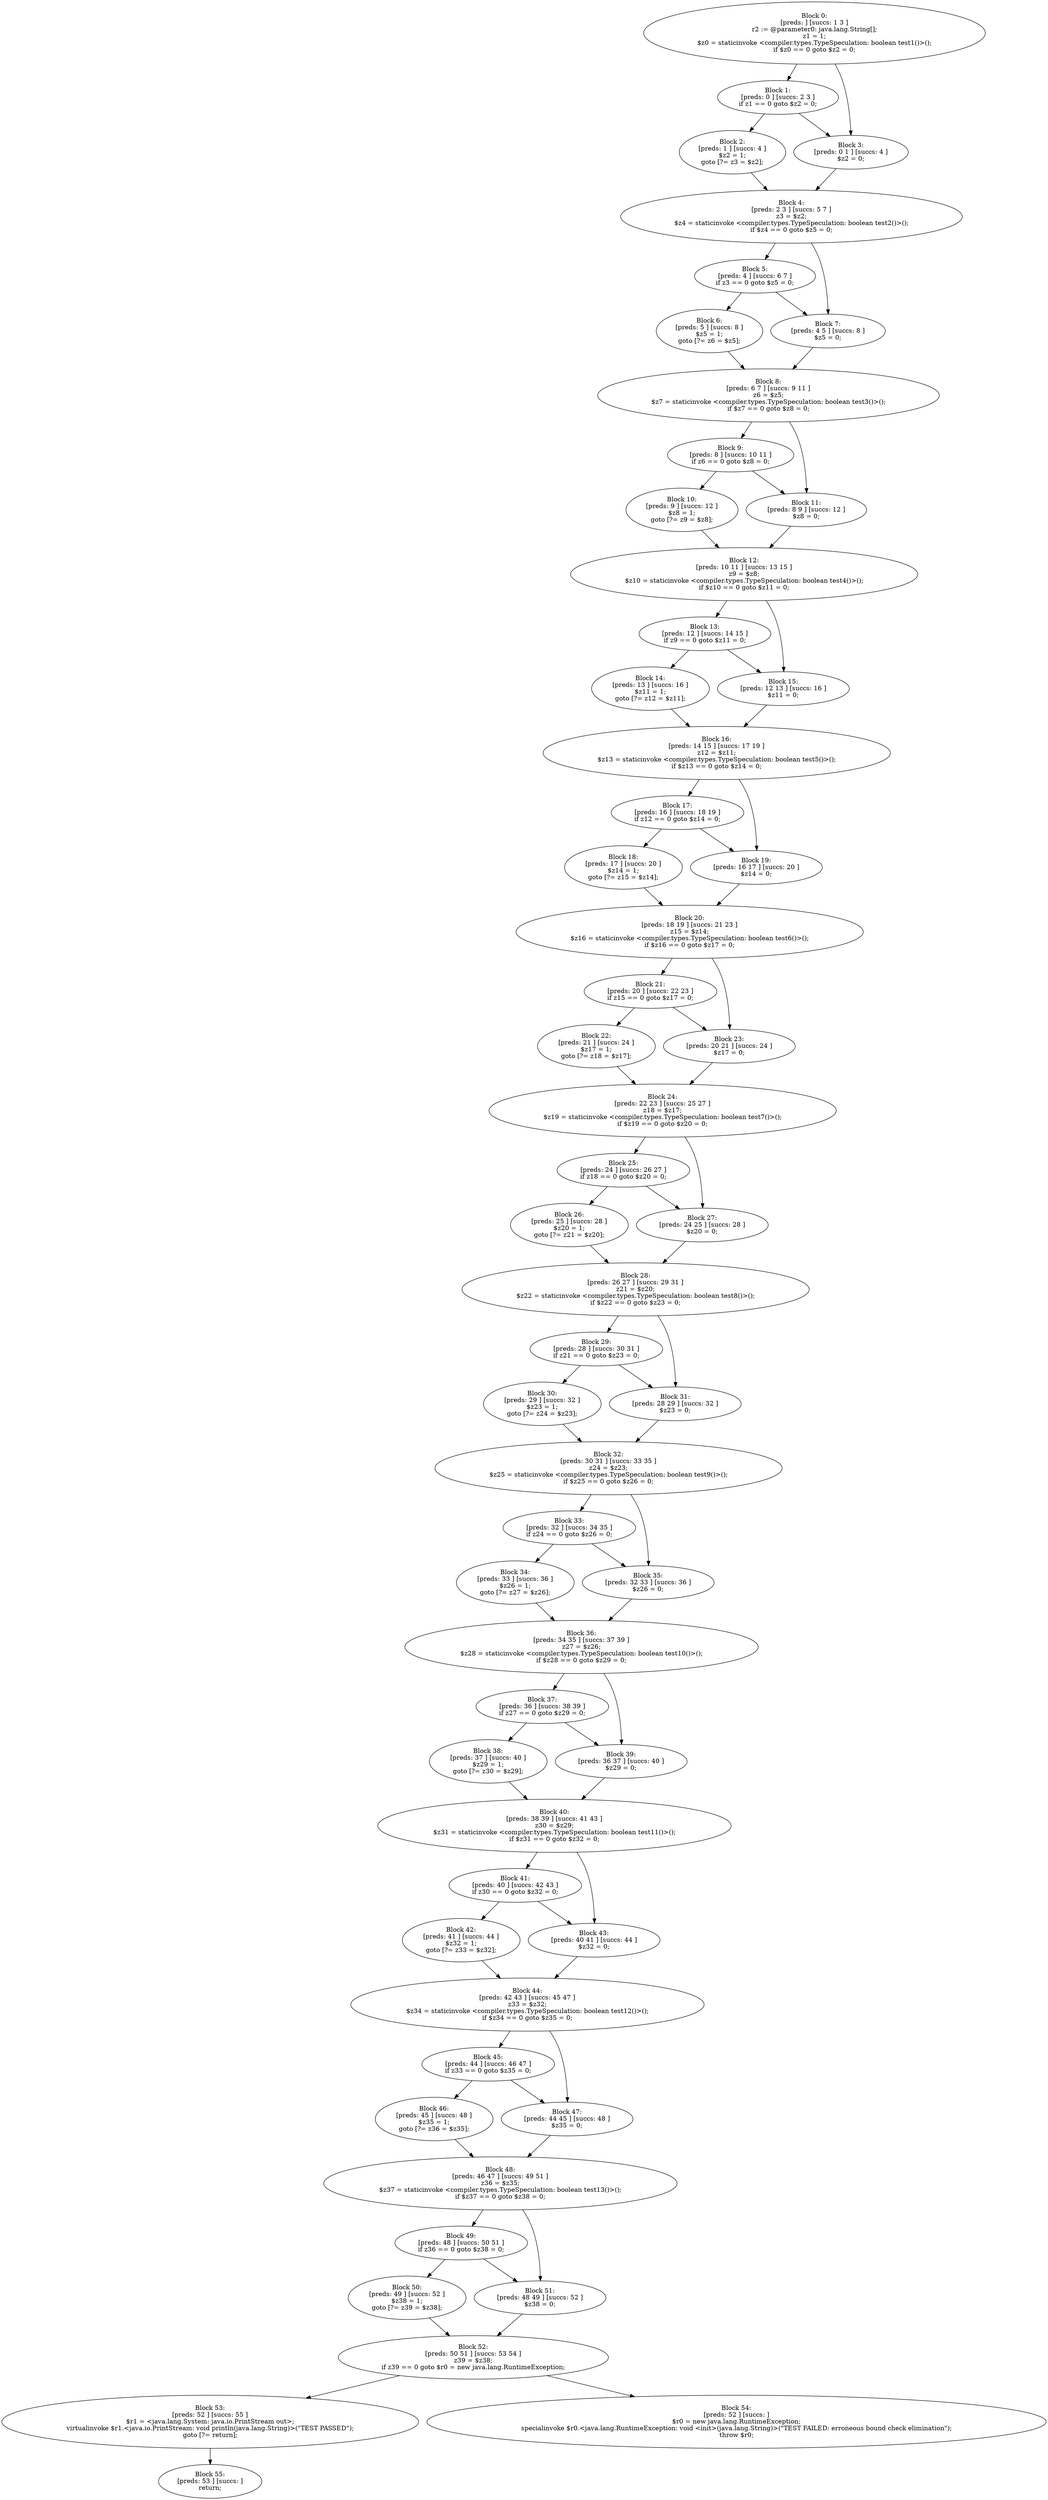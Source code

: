 digraph "unitGraph" {
    "Block 0:
[preds: ] [succs: 1 3 ]
r2 := @parameter0: java.lang.String[];
z1 = 1;
$z0 = staticinvoke <compiler.types.TypeSpeculation: boolean test1()>();
if $z0 == 0 goto $z2 = 0;
"
    "Block 1:
[preds: 0 ] [succs: 2 3 ]
if z1 == 0 goto $z2 = 0;
"
    "Block 2:
[preds: 1 ] [succs: 4 ]
$z2 = 1;
goto [?= z3 = $z2];
"
    "Block 3:
[preds: 0 1 ] [succs: 4 ]
$z2 = 0;
"
    "Block 4:
[preds: 2 3 ] [succs: 5 7 ]
z3 = $z2;
$z4 = staticinvoke <compiler.types.TypeSpeculation: boolean test2()>();
if $z4 == 0 goto $z5 = 0;
"
    "Block 5:
[preds: 4 ] [succs: 6 7 ]
if z3 == 0 goto $z5 = 0;
"
    "Block 6:
[preds: 5 ] [succs: 8 ]
$z5 = 1;
goto [?= z6 = $z5];
"
    "Block 7:
[preds: 4 5 ] [succs: 8 ]
$z5 = 0;
"
    "Block 8:
[preds: 6 7 ] [succs: 9 11 ]
z6 = $z5;
$z7 = staticinvoke <compiler.types.TypeSpeculation: boolean test3()>();
if $z7 == 0 goto $z8 = 0;
"
    "Block 9:
[preds: 8 ] [succs: 10 11 ]
if z6 == 0 goto $z8 = 0;
"
    "Block 10:
[preds: 9 ] [succs: 12 ]
$z8 = 1;
goto [?= z9 = $z8];
"
    "Block 11:
[preds: 8 9 ] [succs: 12 ]
$z8 = 0;
"
    "Block 12:
[preds: 10 11 ] [succs: 13 15 ]
z9 = $z8;
$z10 = staticinvoke <compiler.types.TypeSpeculation: boolean test4()>();
if $z10 == 0 goto $z11 = 0;
"
    "Block 13:
[preds: 12 ] [succs: 14 15 ]
if z9 == 0 goto $z11 = 0;
"
    "Block 14:
[preds: 13 ] [succs: 16 ]
$z11 = 1;
goto [?= z12 = $z11];
"
    "Block 15:
[preds: 12 13 ] [succs: 16 ]
$z11 = 0;
"
    "Block 16:
[preds: 14 15 ] [succs: 17 19 ]
z12 = $z11;
$z13 = staticinvoke <compiler.types.TypeSpeculation: boolean test5()>();
if $z13 == 0 goto $z14 = 0;
"
    "Block 17:
[preds: 16 ] [succs: 18 19 ]
if z12 == 0 goto $z14 = 0;
"
    "Block 18:
[preds: 17 ] [succs: 20 ]
$z14 = 1;
goto [?= z15 = $z14];
"
    "Block 19:
[preds: 16 17 ] [succs: 20 ]
$z14 = 0;
"
    "Block 20:
[preds: 18 19 ] [succs: 21 23 ]
z15 = $z14;
$z16 = staticinvoke <compiler.types.TypeSpeculation: boolean test6()>();
if $z16 == 0 goto $z17 = 0;
"
    "Block 21:
[preds: 20 ] [succs: 22 23 ]
if z15 == 0 goto $z17 = 0;
"
    "Block 22:
[preds: 21 ] [succs: 24 ]
$z17 = 1;
goto [?= z18 = $z17];
"
    "Block 23:
[preds: 20 21 ] [succs: 24 ]
$z17 = 0;
"
    "Block 24:
[preds: 22 23 ] [succs: 25 27 ]
z18 = $z17;
$z19 = staticinvoke <compiler.types.TypeSpeculation: boolean test7()>();
if $z19 == 0 goto $z20 = 0;
"
    "Block 25:
[preds: 24 ] [succs: 26 27 ]
if z18 == 0 goto $z20 = 0;
"
    "Block 26:
[preds: 25 ] [succs: 28 ]
$z20 = 1;
goto [?= z21 = $z20];
"
    "Block 27:
[preds: 24 25 ] [succs: 28 ]
$z20 = 0;
"
    "Block 28:
[preds: 26 27 ] [succs: 29 31 ]
z21 = $z20;
$z22 = staticinvoke <compiler.types.TypeSpeculation: boolean test8()>();
if $z22 == 0 goto $z23 = 0;
"
    "Block 29:
[preds: 28 ] [succs: 30 31 ]
if z21 == 0 goto $z23 = 0;
"
    "Block 30:
[preds: 29 ] [succs: 32 ]
$z23 = 1;
goto [?= z24 = $z23];
"
    "Block 31:
[preds: 28 29 ] [succs: 32 ]
$z23 = 0;
"
    "Block 32:
[preds: 30 31 ] [succs: 33 35 ]
z24 = $z23;
$z25 = staticinvoke <compiler.types.TypeSpeculation: boolean test9()>();
if $z25 == 0 goto $z26 = 0;
"
    "Block 33:
[preds: 32 ] [succs: 34 35 ]
if z24 == 0 goto $z26 = 0;
"
    "Block 34:
[preds: 33 ] [succs: 36 ]
$z26 = 1;
goto [?= z27 = $z26];
"
    "Block 35:
[preds: 32 33 ] [succs: 36 ]
$z26 = 0;
"
    "Block 36:
[preds: 34 35 ] [succs: 37 39 ]
z27 = $z26;
$z28 = staticinvoke <compiler.types.TypeSpeculation: boolean test10()>();
if $z28 == 0 goto $z29 = 0;
"
    "Block 37:
[preds: 36 ] [succs: 38 39 ]
if z27 == 0 goto $z29 = 0;
"
    "Block 38:
[preds: 37 ] [succs: 40 ]
$z29 = 1;
goto [?= z30 = $z29];
"
    "Block 39:
[preds: 36 37 ] [succs: 40 ]
$z29 = 0;
"
    "Block 40:
[preds: 38 39 ] [succs: 41 43 ]
z30 = $z29;
$z31 = staticinvoke <compiler.types.TypeSpeculation: boolean test11()>();
if $z31 == 0 goto $z32 = 0;
"
    "Block 41:
[preds: 40 ] [succs: 42 43 ]
if z30 == 0 goto $z32 = 0;
"
    "Block 42:
[preds: 41 ] [succs: 44 ]
$z32 = 1;
goto [?= z33 = $z32];
"
    "Block 43:
[preds: 40 41 ] [succs: 44 ]
$z32 = 0;
"
    "Block 44:
[preds: 42 43 ] [succs: 45 47 ]
z33 = $z32;
$z34 = staticinvoke <compiler.types.TypeSpeculation: boolean test12()>();
if $z34 == 0 goto $z35 = 0;
"
    "Block 45:
[preds: 44 ] [succs: 46 47 ]
if z33 == 0 goto $z35 = 0;
"
    "Block 46:
[preds: 45 ] [succs: 48 ]
$z35 = 1;
goto [?= z36 = $z35];
"
    "Block 47:
[preds: 44 45 ] [succs: 48 ]
$z35 = 0;
"
    "Block 48:
[preds: 46 47 ] [succs: 49 51 ]
z36 = $z35;
$z37 = staticinvoke <compiler.types.TypeSpeculation: boolean test13()>();
if $z37 == 0 goto $z38 = 0;
"
    "Block 49:
[preds: 48 ] [succs: 50 51 ]
if z36 == 0 goto $z38 = 0;
"
    "Block 50:
[preds: 49 ] [succs: 52 ]
$z38 = 1;
goto [?= z39 = $z38];
"
    "Block 51:
[preds: 48 49 ] [succs: 52 ]
$z38 = 0;
"
    "Block 52:
[preds: 50 51 ] [succs: 53 54 ]
z39 = $z38;
if z39 == 0 goto $r0 = new java.lang.RuntimeException;
"
    "Block 53:
[preds: 52 ] [succs: 55 ]
$r1 = <java.lang.System: java.io.PrintStream out>;
virtualinvoke $r1.<java.io.PrintStream: void println(java.lang.String)>(\"TEST PASSED\");
goto [?= return];
"
    "Block 54:
[preds: 52 ] [succs: ]
$r0 = new java.lang.RuntimeException;
specialinvoke $r0.<java.lang.RuntimeException: void <init>(java.lang.String)>(\"TEST FAILED: erroneous bound check elimination\");
throw $r0;
"
    "Block 55:
[preds: 53 ] [succs: ]
return;
"
    "Block 0:
[preds: ] [succs: 1 3 ]
r2 := @parameter0: java.lang.String[];
z1 = 1;
$z0 = staticinvoke <compiler.types.TypeSpeculation: boolean test1()>();
if $z0 == 0 goto $z2 = 0;
"->"Block 1:
[preds: 0 ] [succs: 2 3 ]
if z1 == 0 goto $z2 = 0;
";
    "Block 0:
[preds: ] [succs: 1 3 ]
r2 := @parameter0: java.lang.String[];
z1 = 1;
$z0 = staticinvoke <compiler.types.TypeSpeculation: boolean test1()>();
if $z0 == 0 goto $z2 = 0;
"->"Block 3:
[preds: 0 1 ] [succs: 4 ]
$z2 = 0;
";
    "Block 1:
[preds: 0 ] [succs: 2 3 ]
if z1 == 0 goto $z2 = 0;
"->"Block 2:
[preds: 1 ] [succs: 4 ]
$z2 = 1;
goto [?= z3 = $z2];
";
    "Block 1:
[preds: 0 ] [succs: 2 3 ]
if z1 == 0 goto $z2 = 0;
"->"Block 3:
[preds: 0 1 ] [succs: 4 ]
$z2 = 0;
";
    "Block 2:
[preds: 1 ] [succs: 4 ]
$z2 = 1;
goto [?= z3 = $z2];
"->"Block 4:
[preds: 2 3 ] [succs: 5 7 ]
z3 = $z2;
$z4 = staticinvoke <compiler.types.TypeSpeculation: boolean test2()>();
if $z4 == 0 goto $z5 = 0;
";
    "Block 3:
[preds: 0 1 ] [succs: 4 ]
$z2 = 0;
"->"Block 4:
[preds: 2 3 ] [succs: 5 7 ]
z3 = $z2;
$z4 = staticinvoke <compiler.types.TypeSpeculation: boolean test2()>();
if $z4 == 0 goto $z5 = 0;
";
    "Block 4:
[preds: 2 3 ] [succs: 5 7 ]
z3 = $z2;
$z4 = staticinvoke <compiler.types.TypeSpeculation: boolean test2()>();
if $z4 == 0 goto $z5 = 0;
"->"Block 5:
[preds: 4 ] [succs: 6 7 ]
if z3 == 0 goto $z5 = 0;
";
    "Block 4:
[preds: 2 3 ] [succs: 5 7 ]
z3 = $z2;
$z4 = staticinvoke <compiler.types.TypeSpeculation: boolean test2()>();
if $z4 == 0 goto $z5 = 0;
"->"Block 7:
[preds: 4 5 ] [succs: 8 ]
$z5 = 0;
";
    "Block 5:
[preds: 4 ] [succs: 6 7 ]
if z3 == 0 goto $z5 = 0;
"->"Block 6:
[preds: 5 ] [succs: 8 ]
$z5 = 1;
goto [?= z6 = $z5];
";
    "Block 5:
[preds: 4 ] [succs: 6 7 ]
if z3 == 0 goto $z5 = 0;
"->"Block 7:
[preds: 4 5 ] [succs: 8 ]
$z5 = 0;
";
    "Block 6:
[preds: 5 ] [succs: 8 ]
$z5 = 1;
goto [?= z6 = $z5];
"->"Block 8:
[preds: 6 7 ] [succs: 9 11 ]
z6 = $z5;
$z7 = staticinvoke <compiler.types.TypeSpeculation: boolean test3()>();
if $z7 == 0 goto $z8 = 0;
";
    "Block 7:
[preds: 4 5 ] [succs: 8 ]
$z5 = 0;
"->"Block 8:
[preds: 6 7 ] [succs: 9 11 ]
z6 = $z5;
$z7 = staticinvoke <compiler.types.TypeSpeculation: boolean test3()>();
if $z7 == 0 goto $z8 = 0;
";
    "Block 8:
[preds: 6 7 ] [succs: 9 11 ]
z6 = $z5;
$z7 = staticinvoke <compiler.types.TypeSpeculation: boolean test3()>();
if $z7 == 0 goto $z8 = 0;
"->"Block 9:
[preds: 8 ] [succs: 10 11 ]
if z6 == 0 goto $z8 = 0;
";
    "Block 8:
[preds: 6 7 ] [succs: 9 11 ]
z6 = $z5;
$z7 = staticinvoke <compiler.types.TypeSpeculation: boolean test3()>();
if $z7 == 0 goto $z8 = 0;
"->"Block 11:
[preds: 8 9 ] [succs: 12 ]
$z8 = 0;
";
    "Block 9:
[preds: 8 ] [succs: 10 11 ]
if z6 == 0 goto $z8 = 0;
"->"Block 10:
[preds: 9 ] [succs: 12 ]
$z8 = 1;
goto [?= z9 = $z8];
";
    "Block 9:
[preds: 8 ] [succs: 10 11 ]
if z6 == 0 goto $z8 = 0;
"->"Block 11:
[preds: 8 9 ] [succs: 12 ]
$z8 = 0;
";
    "Block 10:
[preds: 9 ] [succs: 12 ]
$z8 = 1;
goto [?= z9 = $z8];
"->"Block 12:
[preds: 10 11 ] [succs: 13 15 ]
z9 = $z8;
$z10 = staticinvoke <compiler.types.TypeSpeculation: boolean test4()>();
if $z10 == 0 goto $z11 = 0;
";
    "Block 11:
[preds: 8 9 ] [succs: 12 ]
$z8 = 0;
"->"Block 12:
[preds: 10 11 ] [succs: 13 15 ]
z9 = $z8;
$z10 = staticinvoke <compiler.types.TypeSpeculation: boolean test4()>();
if $z10 == 0 goto $z11 = 0;
";
    "Block 12:
[preds: 10 11 ] [succs: 13 15 ]
z9 = $z8;
$z10 = staticinvoke <compiler.types.TypeSpeculation: boolean test4()>();
if $z10 == 0 goto $z11 = 0;
"->"Block 13:
[preds: 12 ] [succs: 14 15 ]
if z9 == 0 goto $z11 = 0;
";
    "Block 12:
[preds: 10 11 ] [succs: 13 15 ]
z9 = $z8;
$z10 = staticinvoke <compiler.types.TypeSpeculation: boolean test4()>();
if $z10 == 0 goto $z11 = 0;
"->"Block 15:
[preds: 12 13 ] [succs: 16 ]
$z11 = 0;
";
    "Block 13:
[preds: 12 ] [succs: 14 15 ]
if z9 == 0 goto $z11 = 0;
"->"Block 14:
[preds: 13 ] [succs: 16 ]
$z11 = 1;
goto [?= z12 = $z11];
";
    "Block 13:
[preds: 12 ] [succs: 14 15 ]
if z9 == 0 goto $z11 = 0;
"->"Block 15:
[preds: 12 13 ] [succs: 16 ]
$z11 = 0;
";
    "Block 14:
[preds: 13 ] [succs: 16 ]
$z11 = 1;
goto [?= z12 = $z11];
"->"Block 16:
[preds: 14 15 ] [succs: 17 19 ]
z12 = $z11;
$z13 = staticinvoke <compiler.types.TypeSpeculation: boolean test5()>();
if $z13 == 0 goto $z14 = 0;
";
    "Block 15:
[preds: 12 13 ] [succs: 16 ]
$z11 = 0;
"->"Block 16:
[preds: 14 15 ] [succs: 17 19 ]
z12 = $z11;
$z13 = staticinvoke <compiler.types.TypeSpeculation: boolean test5()>();
if $z13 == 0 goto $z14 = 0;
";
    "Block 16:
[preds: 14 15 ] [succs: 17 19 ]
z12 = $z11;
$z13 = staticinvoke <compiler.types.TypeSpeculation: boolean test5()>();
if $z13 == 0 goto $z14 = 0;
"->"Block 17:
[preds: 16 ] [succs: 18 19 ]
if z12 == 0 goto $z14 = 0;
";
    "Block 16:
[preds: 14 15 ] [succs: 17 19 ]
z12 = $z11;
$z13 = staticinvoke <compiler.types.TypeSpeculation: boolean test5()>();
if $z13 == 0 goto $z14 = 0;
"->"Block 19:
[preds: 16 17 ] [succs: 20 ]
$z14 = 0;
";
    "Block 17:
[preds: 16 ] [succs: 18 19 ]
if z12 == 0 goto $z14 = 0;
"->"Block 18:
[preds: 17 ] [succs: 20 ]
$z14 = 1;
goto [?= z15 = $z14];
";
    "Block 17:
[preds: 16 ] [succs: 18 19 ]
if z12 == 0 goto $z14 = 0;
"->"Block 19:
[preds: 16 17 ] [succs: 20 ]
$z14 = 0;
";
    "Block 18:
[preds: 17 ] [succs: 20 ]
$z14 = 1;
goto [?= z15 = $z14];
"->"Block 20:
[preds: 18 19 ] [succs: 21 23 ]
z15 = $z14;
$z16 = staticinvoke <compiler.types.TypeSpeculation: boolean test6()>();
if $z16 == 0 goto $z17 = 0;
";
    "Block 19:
[preds: 16 17 ] [succs: 20 ]
$z14 = 0;
"->"Block 20:
[preds: 18 19 ] [succs: 21 23 ]
z15 = $z14;
$z16 = staticinvoke <compiler.types.TypeSpeculation: boolean test6()>();
if $z16 == 0 goto $z17 = 0;
";
    "Block 20:
[preds: 18 19 ] [succs: 21 23 ]
z15 = $z14;
$z16 = staticinvoke <compiler.types.TypeSpeculation: boolean test6()>();
if $z16 == 0 goto $z17 = 0;
"->"Block 21:
[preds: 20 ] [succs: 22 23 ]
if z15 == 0 goto $z17 = 0;
";
    "Block 20:
[preds: 18 19 ] [succs: 21 23 ]
z15 = $z14;
$z16 = staticinvoke <compiler.types.TypeSpeculation: boolean test6()>();
if $z16 == 0 goto $z17 = 0;
"->"Block 23:
[preds: 20 21 ] [succs: 24 ]
$z17 = 0;
";
    "Block 21:
[preds: 20 ] [succs: 22 23 ]
if z15 == 0 goto $z17 = 0;
"->"Block 22:
[preds: 21 ] [succs: 24 ]
$z17 = 1;
goto [?= z18 = $z17];
";
    "Block 21:
[preds: 20 ] [succs: 22 23 ]
if z15 == 0 goto $z17 = 0;
"->"Block 23:
[preds: 20 21 ] [succs: 24 ]
$z17 = 0;
";
    "Block 22:
[preds: 21 ] [succs: 24 ]
$z17 = 1;
goto [?= z18 = $z17];
"->"Block 24:
[preds: 22 23 ] [succs: 25 27 ]
z18 = $z17;
$z19 = staticinvoke <compiler.types.TypeSpeculation: boolean test7()>();
if $z19 == 0 goto $z20 = 0;
";
    "Block 23:
[preds: 20 21 ] [succs: 24 ]
$z17 = 0;
"->"Block 24:
[preds: 22 23 ] [succs: 25 27 ]
z18 = $z17;
$z19 = staticinvoke <compiler.types.TypeSpeculation: boolean test7()>();
if $z19 == 0 goto $z20 = 0;
";
    "Block 24:
[preds: 22 23 ] [succs: 25 27 ]
z18 = $z17;
$z19 = staticinvoke <compiler.types.TypeSpeculation: boolean test7()>();
if $z19 == 0 goto $z20 = 0;
"->"Block 25:
[preds: 24 ] [succs: 26 27 ]
if z18 == 0 goto $z20 = 0;
";
    "Block 24:
[preds: 22 23 ] [succs: 25 27 ]
z18 = $z17;
$z19 = staticinvoke <compiler.types.TypeSpeculation: boolean test7()>();
if $z19 == 0 goto $z20 = 0;
"->"Block 27:
[preds: 24 25 ] [succs: 28 ]
$z20 = 0;
";
    "Block 25:
[preds: 24 ] [succs: 26 27 ]
if z18 == 0 goto $z20 = 0;
"->"Block 26:
[preds: 25 ] [succs: 28 ]
$z20 = 1;
goto [?= z21 = $z20];
";
    "Block 25:
[preds: 24 ] [succs: 26 27 ]
if z18 == 0 goto $z20 = 0;
"->"Block 27:
[preds: 24 25 ] [succs: 28 ]
$z20 = 0;
";
    "Block 26:
[preds: 25 ] [succs: 28 ]
$z20 = 1;
goto [?= z21 = $z20];
"->"Block 28:
[preds: 26 27 ] [succs: 29 31 ]
z21 = $z20;
$z22 = staticinvoke <compiler.types.TypeSpeculation: boolean test8()>();
if $z22 == 0 goto $z23 = 0;
";
    "Block 27:
[preds: 24 25 ] [succs: 28 ]
$z20 = 0;
"->"Block 28:
[preds: 26 27 ] [succs: 29 31 ]
z21 = $z20;
$z22 = staticinvoke <compiler.types.TypeSpeculation: boolean test8()>();
if $z22 == 0 goto $z23 = 0;
";
    "Block 28:
[preds: 26 27 ] [succs: 29 31 ]
z21 = $z20;
$z22 = staticinvoke <compiler.types.TypeSpeculation: boolean test8()>();
if $z22 == 0 goto $z23 = 0;
"->"Block 29:
[preds: 28 ] [succs: 30 31 ]
if z21 == 0 goto $z23 = 0;
";
    "Block 28:
[preds: 26 27 ] [succs: 29 31 ]
z21 = $z20;
$z22 = staticinvoke <compiler.types.TypeSpeculation: boolean test8()>();
if $z22 == 0 goto $z23 = 0;
"->"Block 31:
[preds: 28 29 ] [succs: 32 ]
$z23 = 0;
";
    "Block 29:
[preds: 28 ] [succs: 30 31 ]
if z21 == 0 goto $z23 = 0;
"->"Block 30:
[preds: 29 ] [succs: 32 ]
$z23 = 1;
goto [?= z24 = $z23];
";
    "Block 29:
[preds: 28 ] [succs: 30 31 ]
if z21 == 0 goto $z23 = 0;
"->"Block 31:
[preds: 28 29 ] [succs: 32 ]
$z23 = 0;
";
    "Block 30:
[preds: 29 ] [succs: 32 ]
$z23 = 1;
goto [?= z24 = $z23];
"->"Block 32:
[preds: 30 31 ] [succs: 33 35 ]
z24 = $z23;
$z25 = staticinvoke <compiler.types.TypeSpeculation: boolean test9()>();
if $z25 == 0 goto $z26 = 0;
";
    "Block 31:
[preds: 28 29 ] [succs: 32 ]
$z23 = 0;
"->"Block 32:
[preds: 30 31 ] [succs: 33 35 ]
z24 = $z23;
$z25 = staticinvoke <compiler.types.TypeSpeculation: boolean test9()>();
if $z25 == 0 goto $z26 = 0;
";
    "Block 32:
[preds: 30 31 ] [succs: 33 35 ]
z24 = $z23;
$z25 = staticinvoke <compiler.types.TypeSpeculation: boolean test9()>();
if $z25 == 0 goto $z26 = 0;
"->"Block 33:
[preds: 32 ] [succs: 34 35 ]
if z24 == 0 goto $z26 = 0;
";
    "Block 32:
[preds: 30 31 ] [succs: 33 35 ]
z24 = $z23;
$z25 = staticinvoke <compiler.types.TypeSpeculation: boolean test9()>();
if $z25 == 0 goto $z26 = 0;
"->"Block 35:
[preds: 32 33 ] [succs: 36 ]
$z26 = 0;
";
    "Block 33:
[preds: 32 ] [succs: 34 35 ]
if z24 == 0 goto $z26 = 0;
"->"Block 34:
[preds: 33 ] [succs: 36 ]
$z26 = 1;
goto [?= z27 = $z26];
";
    "Block 33:
[preds: 32 ] [succs: 34 35 ]
if z24 == 0 goto $z26 = 0;
"->"Block 35:
[preds: 32 33 ] [succs: 36 ]
$z26 = 0;
";
    "Block 34:
[preds: 33 ] [succs: 36 ]
$z26 = 1;
goto [?= z27 = $z26];
"->"Block 36:
[preds: 34 35 ] [succs: 37 39 ]
z27 = $z26;
$z28 = staticinvoke <compiler.types.TypeSpeculation: boolean test10()>();
if $z28 == 0 goto $z29 = 0;
";
    "Block 35:
[preds: 32 33 ] [succs: 36 ]
$z26 = 0;
"->"Block 36:
[preds: 34 35 ] [succs: 37 39 ]
z27 = $z26;
$z28 = staticinvoke <compiler.types.TypeSpeculation: boolean test10()>();
if $z28 == 0 goto $z29 = 0;
";
    "Block 36:
[preds: 34 35 ] [succs: 37 39 ]
z27 = $z26;
$z28 = staticinvoke <compiler.types.TypeSpeculation: boolean test10()>();
if $z28 == 0 goto $z29 = 0;
"->"Block 37:
[preds: 36 ] [succs: 38 39 ]
if z27 == 0 goto $z29 = 0;
";
    "Block 36:
[preds: 34 35 ] [succs: 37 39 ]
z27 = $z26;
$z28 = staticinvoke <compiler.types.TypeSpeculation: boolean test10()>();
if $z28 == 0 goto $z29 = 0;
"->"Block 39:
[preds: 36 37 ] [succs: 40 ]
$z29 = 0;
";
    "Block 37:
[preds: 36 ] [succs: 38 39 ]
if z27 == 0 goto $z29 = 0;
"->"Block 38:
[preds: 37 ] [succs: 40 ]
$z29 = 1;
goto [?= z30 = $z29];
";
    "Block 37:
[preds: 36 ] [succs: 38 39 ]
if z27 == 0 goto $z29 = 0;
"->"Block 39:
[preds: 36 37 ] [succs: 40 ]
$z29 = 0;
";
    "Block 38:
[preds: 37 ] [succs: 40 ]
$z29 = 1;
goto [?= z30 = $z29];
"->"Block 40:
[preds: 38 39 ] [succs: 41 43 ]
z30 = $z29;
$z31 = staticinvoke <compiler.types.TypeSpeculation: boolean test11()>();
if $z31 == 0 goto $z32 = 0;
";
    "Block 39:
[preds: 36 37 ] [succs: 40 ]
$z29 = 0;
"->"Block 40:
[preds: 38 39 ] [succs: 41 43 ]
z30 = $z29;
$z31 = staticinvoke <compiler.types.TypeSpeculation: boolean test11()>();
if $z31 == 0 goto $z32 = 0;
";
    "Block 40:
[preds: 38 39 ] [succs: 41 43 ]
z30 = $z29;
$z31 = staticinvoke <compiler.types.TypeSpeculation: boolean test11()>();
if $z31 == 0 goto $z32 = 0;
"->"Block 41:
[preds: 40 ] [succs: 42 43 ]
if z30 == 0 goto $z32 = 0;
";
    "Block 40:
[preds: 38 39 ] [succs: 41 43 ]
z30 = $z29;
$z31 = staticinvoke <compiler.types.TypeSpeculation: boolean test11()>();
if $z31 == 0 goto $z32 = 0;
"->"Block 43:
[preds: 40 41 ] [succs: 44 ]
$z32 = 0;
";
    "Block 41:
[preds: 40 ] [succs: 42 43 ]
if z30 == 0 goto $z32 = 0;
"->"Block 42:
[preds: 41 ] [succs: 44 ]
$z32 = 1;
goto [?= z33 = $z32];
";
    "Block 41:
[preds: 40 ] [succs: 42 43 ]
if z30 == 0 goto $z32 = 0;
"->"Block 43:
[preds: 40 41 ] [succs: 44 ]
$z32 = 0;
";
    "Block 42:
[preds: 41 ] [succs: 44 ]
$z32 = 1;
goto [?= z33 = $z32];
"->"Block 44:
[preds: 42 43 ] [succs: 45 47 ]
z33 = $z32;
$z34 = staticinvoke <compiler.types.TypeSpeculation: boolean test12()>();
if $z34 == 0 goto $z35 = 0;
";
    "Block 43:
[preds: 40 41 ] [succs: 44 ]
$z32 = 0;
"->"Block 44:
[preds: 42 43 ] [succs: 45 47 ]
z33 = $z32;
$z34 = staticinvoke <compiler.types.TypeSpeculation: boolean test12()>();
if $z34 == 0 goto $z35 = 0;
";
    "Block 44:
[preds: 42 43 ] [succs: 45 47 ]
z33 = $z32;
$z34 = staticinvoke <compiler.types.TypeSpeculation: boolean test12()>();
if $z34 == 0 goto $z35 = 0;
"->"Block 45:
[preds: 44 ] [succs: 46 47 ]
if z33 == 0 goto $z35 = 0;
";
    "Block 44:
[preds: 42 43 ] [succs: 45 47 ]
z33 = $z32;
$z34 = staticinvoke <compiler.types.TypeSpeculation: boolean test12()>();
if $z34 == 0 goto $z35 = 0;
"->"Block 47:
[preds: 44 45 ] [succs: 48 ]
$z35 = 0;
";
    "Block 45:
[preds: 44 ] [succs: 46 47 ]
if z33 == 0 goto $z35 = 0;
"->"Block 46:
[preds: 45 ] [succs: 48 ]
$z35 = 1;
goto [?= z36 = $z35];
";
    "Block 45:
[preds: 44 ] [succs: 46 47 ]
if z33 == 0 goto $z35 = 0;
"->"Block 47:
[preds: 44 45 ] [succs: 48 ]
$z35 = 0;
";
    "Block 46:
[preds: 45 ] [succs: 48 ]
$z35 = 1;
goto [?= z36 = $z35];
"->"Block 48:
[preds: 46 47 ] [succs: 49 51 ]
z36 = $z35;
$z37 = staticinvoke <compiler.types.TypeSpeculation: boolean test13()>();
if $z37 == 0 goto $z38 = 0;
";
    "Block 47:
[preds: 44 45 ] [succs: 48 ]
$z35 = 0;
"->"Block 48:
[preds: 46 47 ] [succs: 49 51 ]
z36 = $z35;
$z37 = staticinvoke <compiler.types.TypeSpeculation: boolean test13()>();
if $z37 == 0 goto $z38 = 0;
";
    "Block 48:
[preds: 46 47 ] [succs: 49 51 ]
z36 = $z35;
$z37 = staticinvoke <compiler.types.TypeSpeculation: boolean test13()>();
if $z37 == 0 goto $z38 = 0;
"->"Block 49:
[preds: 48 ] [succs: 50 51 ]
if z36 == 0 goto $z38 = 0;
";
    "Block 48:
[preds: 46 47 ] [succs: 49 51 ]
z36 = $z35;
$z37 = staticinvoke <compiler.types.TypeSpeculation: boolean test13()>();
if $z37 == 0 goto $z38 = 0;
"->"Block 51:
[preds: 48 49 ] [succs: 52 ]
$z38 = 0;
";
    "Block 49:
[preds: 48 ] [succs: 50 51 ]
if z36 == 0 goto $z38 = 0;
"->"Block 50:
[preds: 49 ] [succs: 52 ]
$z38 = 1;
goto [?= z39 = $z38];
";
    "Block 49:
[preds: 48 ] [succs: 50 51 ]
if z36 == 0 goto $z38 = 0;
"->"Block 51:
[preds: 48 49 ] [succs: 52 ]
$z38 = 0;
";
    "Block 50:
[preds: 49 ] [succs: 52 ]
$z38 = 1;
goto [?= z39 = $z38];
"->"Block 52:
[preds: 50 51 ] [succs: 53 54 ]
z39 = $z38;
if z39 == 0 goto $r0 = new java.lang.RuntimeException;
";
    "Block 51:
[preds: 48 49 ] [succs: 52 ]
$z38 = 0;
"->"Block 52:
[preds: 50 51 ] [succs: 53 54 ]
z39 = $z38;
if z39 == 0 goto $r0 = new java.lang.RuntimeException;
";
    "Block 52:
[preds: 50 51 ] [succs: 53 54 ]
z39 = $z38;
if z39 == 0 goto $r0 = new java.lang.RuntimeException;
"->"Block 53:
[preds: 52 ] [succs: 55 ]
$r1 = <java.lang.System: java.io.PrintStream out>;
virtualinvoke $r1.<java.io.PrintStream: void println(java.lang.String)>(\"TEST PASSED\");
goto [?= return];
";
    "Block 52:
[preds: 50 51 ] [succs: 53 54 ]
z39 = $z38;
if z39 == 0 goto $r0 = new java.lang.RuntimeException;
"->"Block 54:
[preds: 52 ] [succs: ]
$r0 = new java.lang.RuntimeException;
specialinvoke $r0.<java.lang.RuntimeException: void <init>(java.lang.String)>(\"TEST FAILED: erroneous bound check elimination\");
throw $r0;
";
    "Block 53:
[preds: 52 ] [succs: 55 ]
$r1 = <java.lang.System: java.io.PrintStream out>;
virtualinvoke $r1.<java.io.PrintStream: void println(java.lang.String)>(\"TEST PASSED\");
goto [?= return];
"->"Block 55:
[preds: 53 ] [succs: ]
return;
";
}
